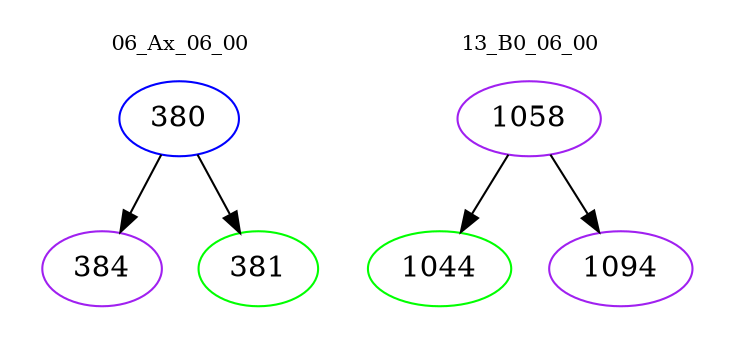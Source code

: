 digraph{
subgraph cluster_0 {
color = white
label = "06_Ax_06_00";
fontsize=10;
T0_380 [label="380", color="blue"]
T0_380 -> T0_384 [color="black"]
T0_384 [label="384", color="purple"]
T0_380 -> T0_381 [color="black"]
T0_381 [label="381", color="green"]
}
subgraph cluster_1 {
color = white
label = "13_B0_06_00";
fontsize=10;
T1_1058 [label="1058", color="purple"]
T1_1058 -> T1_1044 [color="black"]
T1_1044 [label="1044", color="green"]
T1_1058 -> T1_1094 [color="black"]
T1_1094 [label="1094", color="purple"]
}
}
